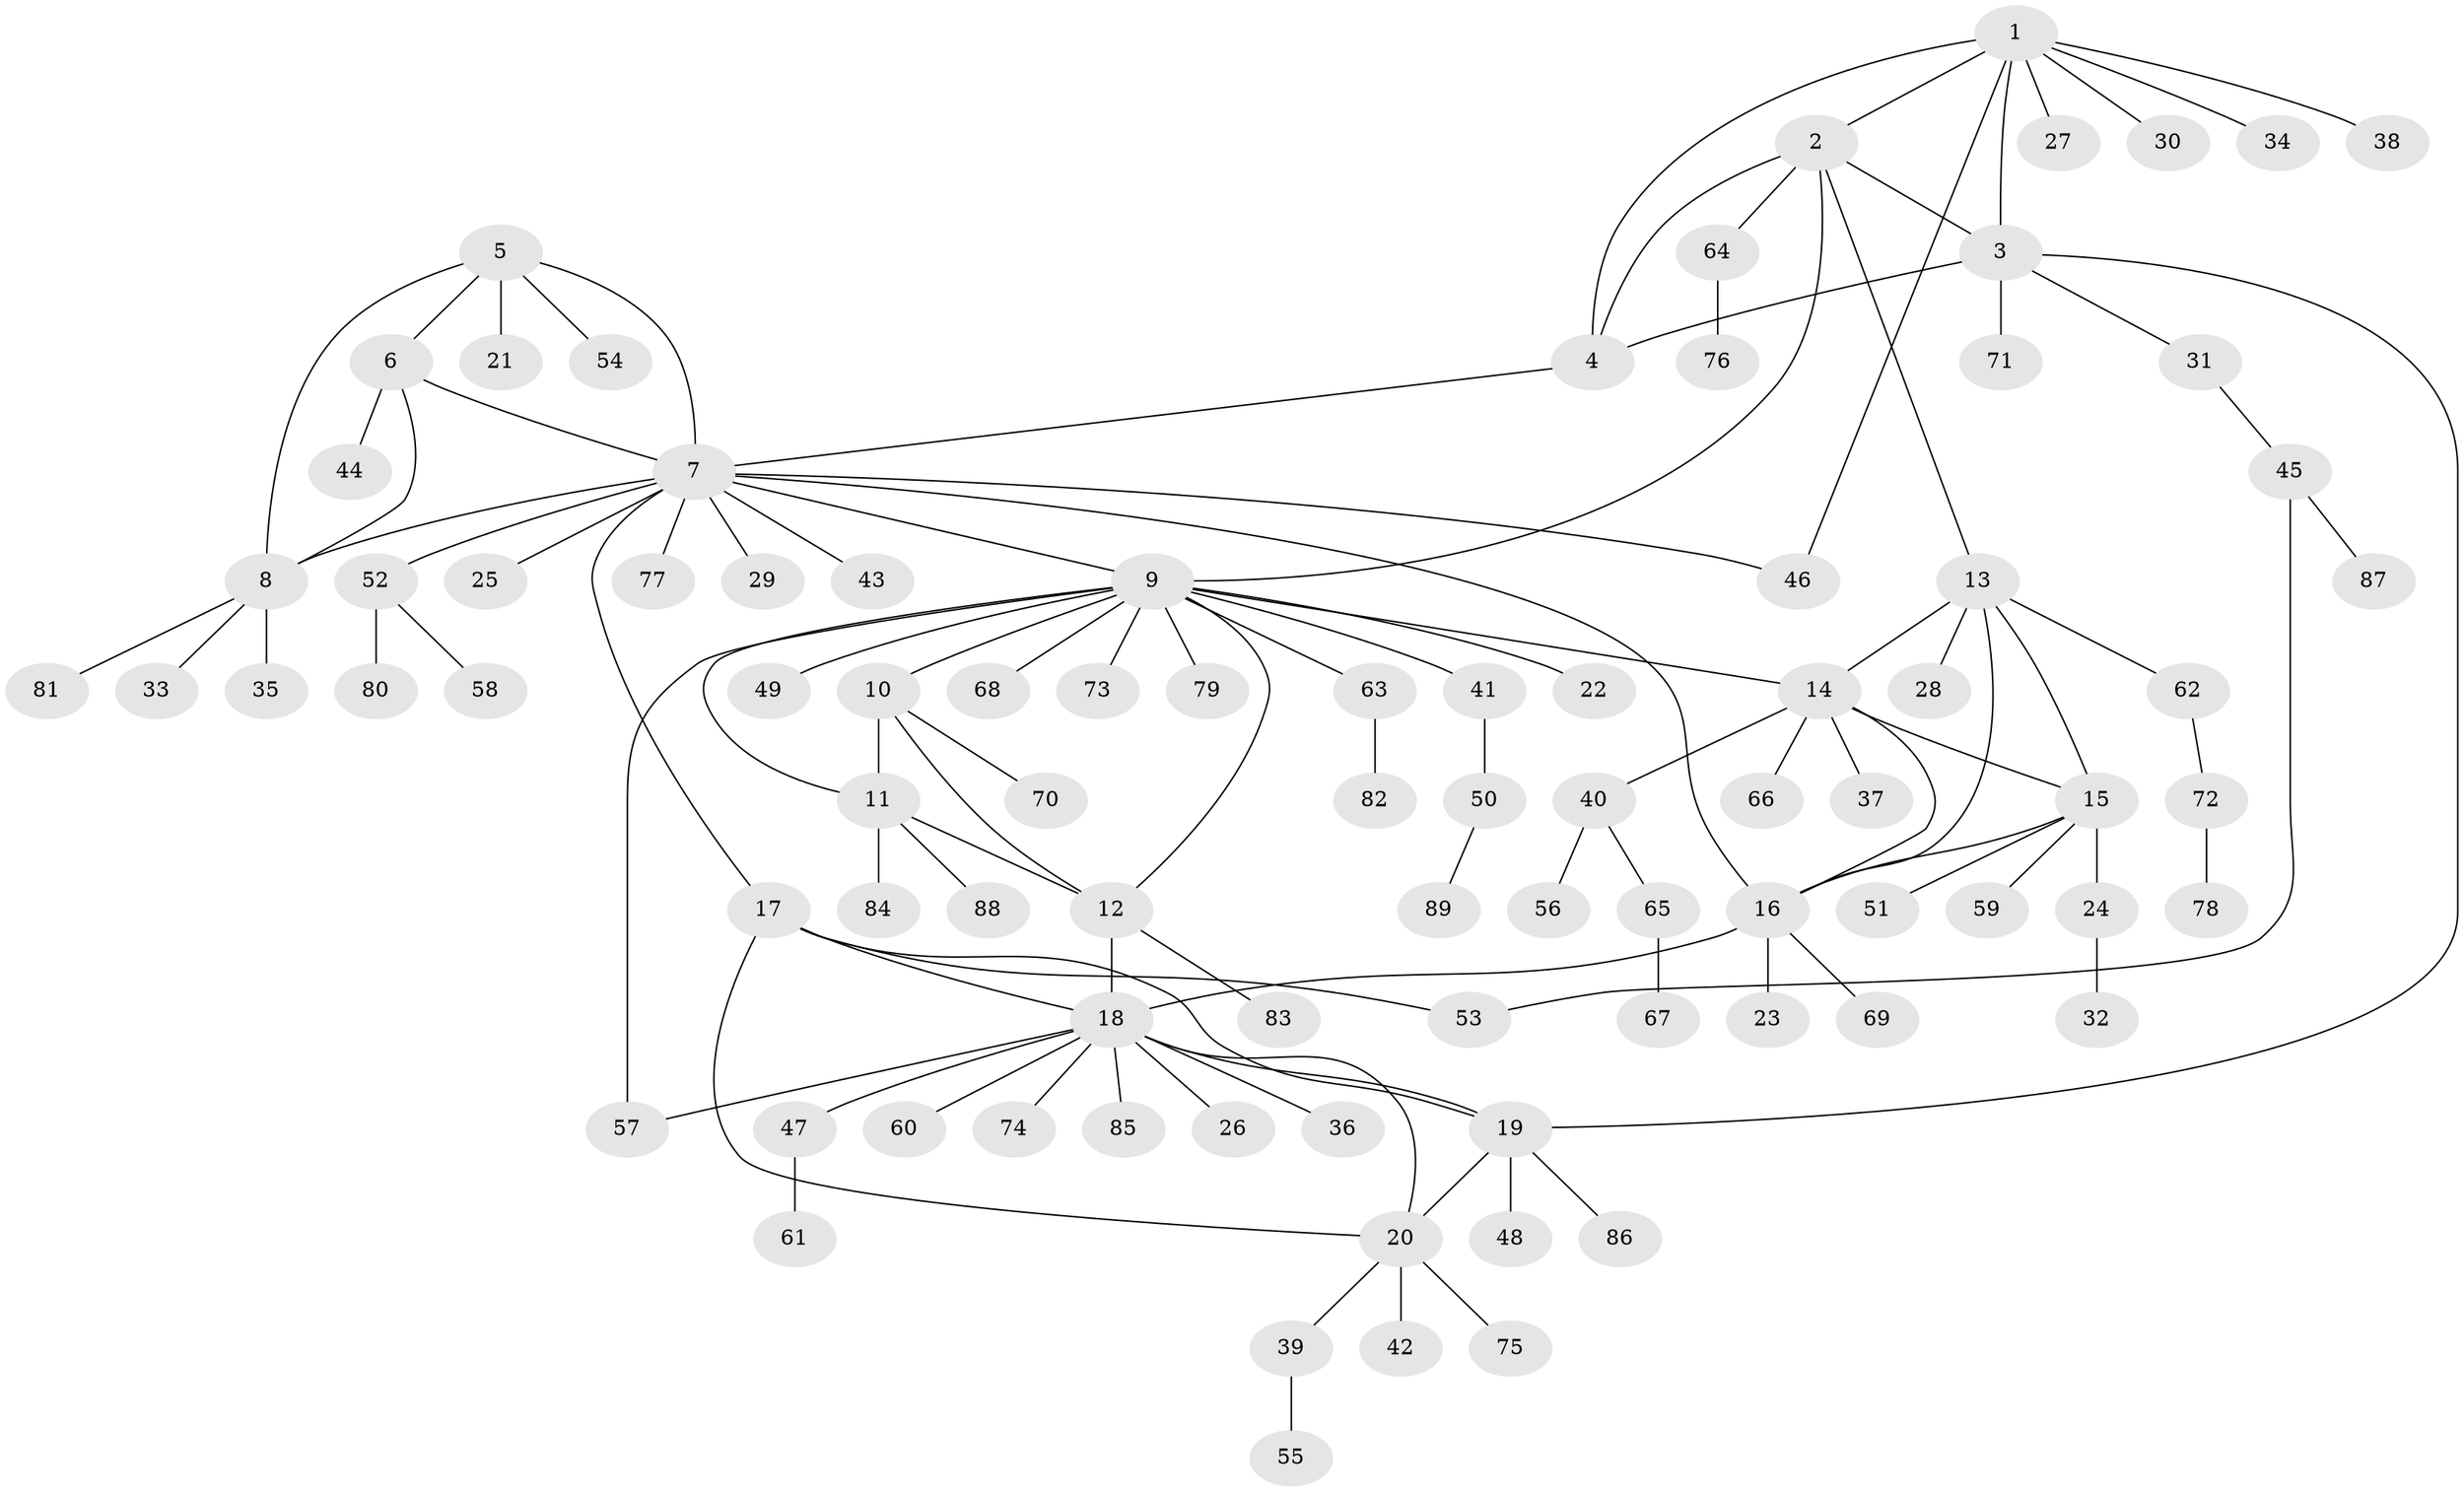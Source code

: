 // Generated by graph-tools (version 1.1) at 2025/15/03/09/25 04:15:59]
// undirected, 89 vertices, 112 edges
graph export_dot {
graph [start="1"]
  node [color=gray90,style=filled];
  1;
  2;
  3;
  4;
  5;
  6;
  7;
  8;
  9;
  10;
  11;
  12;
  13;
  14;
  15;
  16;
  17;
  18;
  19;
  20;
  21;
  22;
  23;
  24;
  25;
  26;
  27;
  28;
  29;
  30;
  31;
  32;
  33;
  34;
  35;
  36;
  37;
  38;
  39;
  40;
  41;
  42;
  43;
  44;
  45;
  46;
  47;
  48;
  49;
  50;
  51;
  52;
  53;
  54;
  55;
  56;
  57;
  58;
  59;
  60;
  61;
  62;
  63;
  64;
  65;
  66;
  67;
  68;
  69;
  70;
  71;
  72;
  73;
  74;
  75;
  76;
  77;
  78;
  79;
  80;
  81;
  82;
  83;
  84;
  85;
  86;
  87;
  88;
  89;
  1 -- 2;
  1 -- 3;
  1 -- 4;
  1 -- 27;
  1 -- 30;
  1 -- 34;
  1 -- 38;
  1 -- 46;
  2 -- 3;
  2 -- 4;
  2 -- 9;
  2 -- 13;
  2 -- 64;
  3 -- 4;
  3 -- 19;
  3 -- 31;
  3 -- 71;
  4 -- 7;
  5 -- 6;
  5 -- 7;
  5 -- 8;
  5 -- 21;
  5 -- 54;
  6 -- 7;
  6 -- 8;
  6 -- 44;
  7 -- 8;
  7 -- 9;
  7 -- 16;
  7 -- 17;
  7 -- 25;
  7 -- 29;
  7 -- 43;
  7 -- 46;
  7 -- 52;
  7 -- 77;
  8 -- 33;
  8 -- 35;
  8 -- 81;
  9 -- 10;
  9 -- 11;
  9 -- 12;
  9 -- 14;
  9 -- 22;
  9 -- 41;
  9 -- 49;
  9 -- 57;
  9 -- 63;
  9 -- 68;
  9 -- 73;
  9 -- 79;
  10 -- 11;
  10 -- 12;
  10 -- 70;
  11 -- 12;
  11 -- 84;
  11 -- 88;
  12 -- 18;
  12 -- 83;
  13 -- 14;
  13 -- 15;
  13 -- 16;
  13 -- 28;
  13 -- 62;
  14 -- 15;
  14 -- 16;
  14 -- 37;
  14 -- 40;
  14 -- 66;
  15 -- 16;
  15 -- 24;
  15 -- 51;
  15 -- 59;
  16 -- 18;
  16 -- 23;
  16 -- 69;
  17 -- 18;
  17 -- 19;
  17 -- 20;
  17 -- 53;
  18 -- 19;
  18 -- 20;
  18 -- 26;
  18 -- 36;
  18 -- 47;
  18 -- 57;
  18 -- 60;
  18 -- 74;
  18 -- 85;
  19 -- 20;
  19 -- 48;
  19 -- 86;
  20 -- 39;
  20 -- 42;
  20 -- 75;
  24 -- 32;
  31 -- 45;
  39 -- 55;
  40 -- 56;
  40 -- 65;
  41 -- 50;
  45 -- 53;
  45 -- 87;
  47 -- 61;
  50 -- 89;
  52 -- 58;
  52 -- 80;
  62 -- 72;
  63 -- 82;
  64 -- 76;
  65 -- 67;
  72 -- 78;
}
